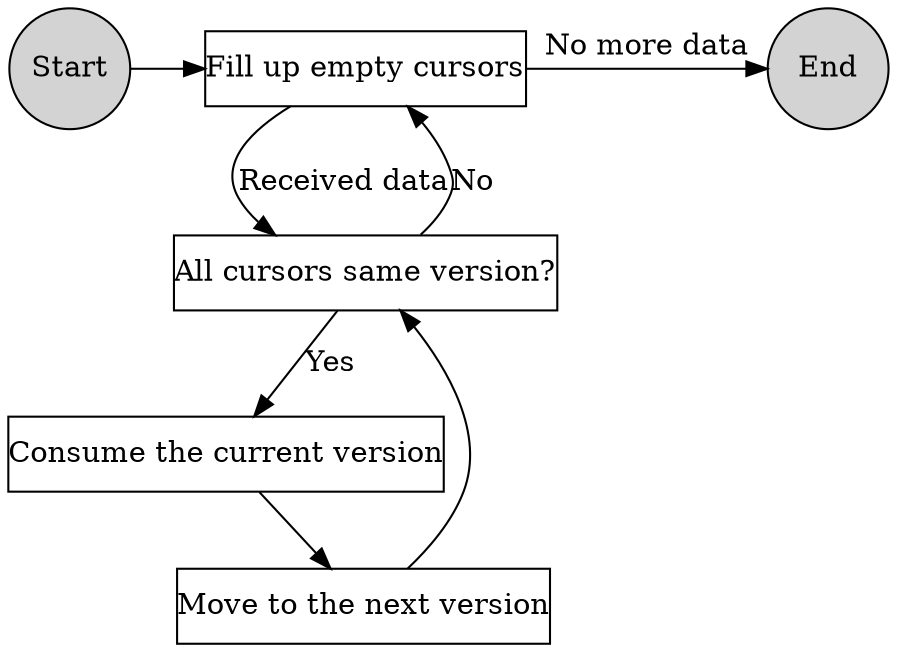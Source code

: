 digraph FDB {
    {
        node [margin=0 shape=box, width=2];

        start [label="Start", shape="circle", width=0.8, style=filled]
        remoteMoreAvailable [label="Fill up empty cursors"];
        hasRemaining [label="All cursors same version?"];
        get [label="Consume the current version"];
        next [label="Move to the next version"];
        end [label="End", shape="circle", width=0.8, style=filled]
    }

    {
        rank="min";
        start; end; remoteMoreAvailable;
    }

    start -> remoteMoreAvailable;
    remoteMoreAvailable -> end [label="No more data"];
    remoteMoreAvailable -> hasRemaining [label="Received data"];
    hasRemaining -> get [label="Yes"];
    hasRemaining -> remoteMoreAvailable [label="No"];
    get -> next;
    next -> hasRemaining;
}

